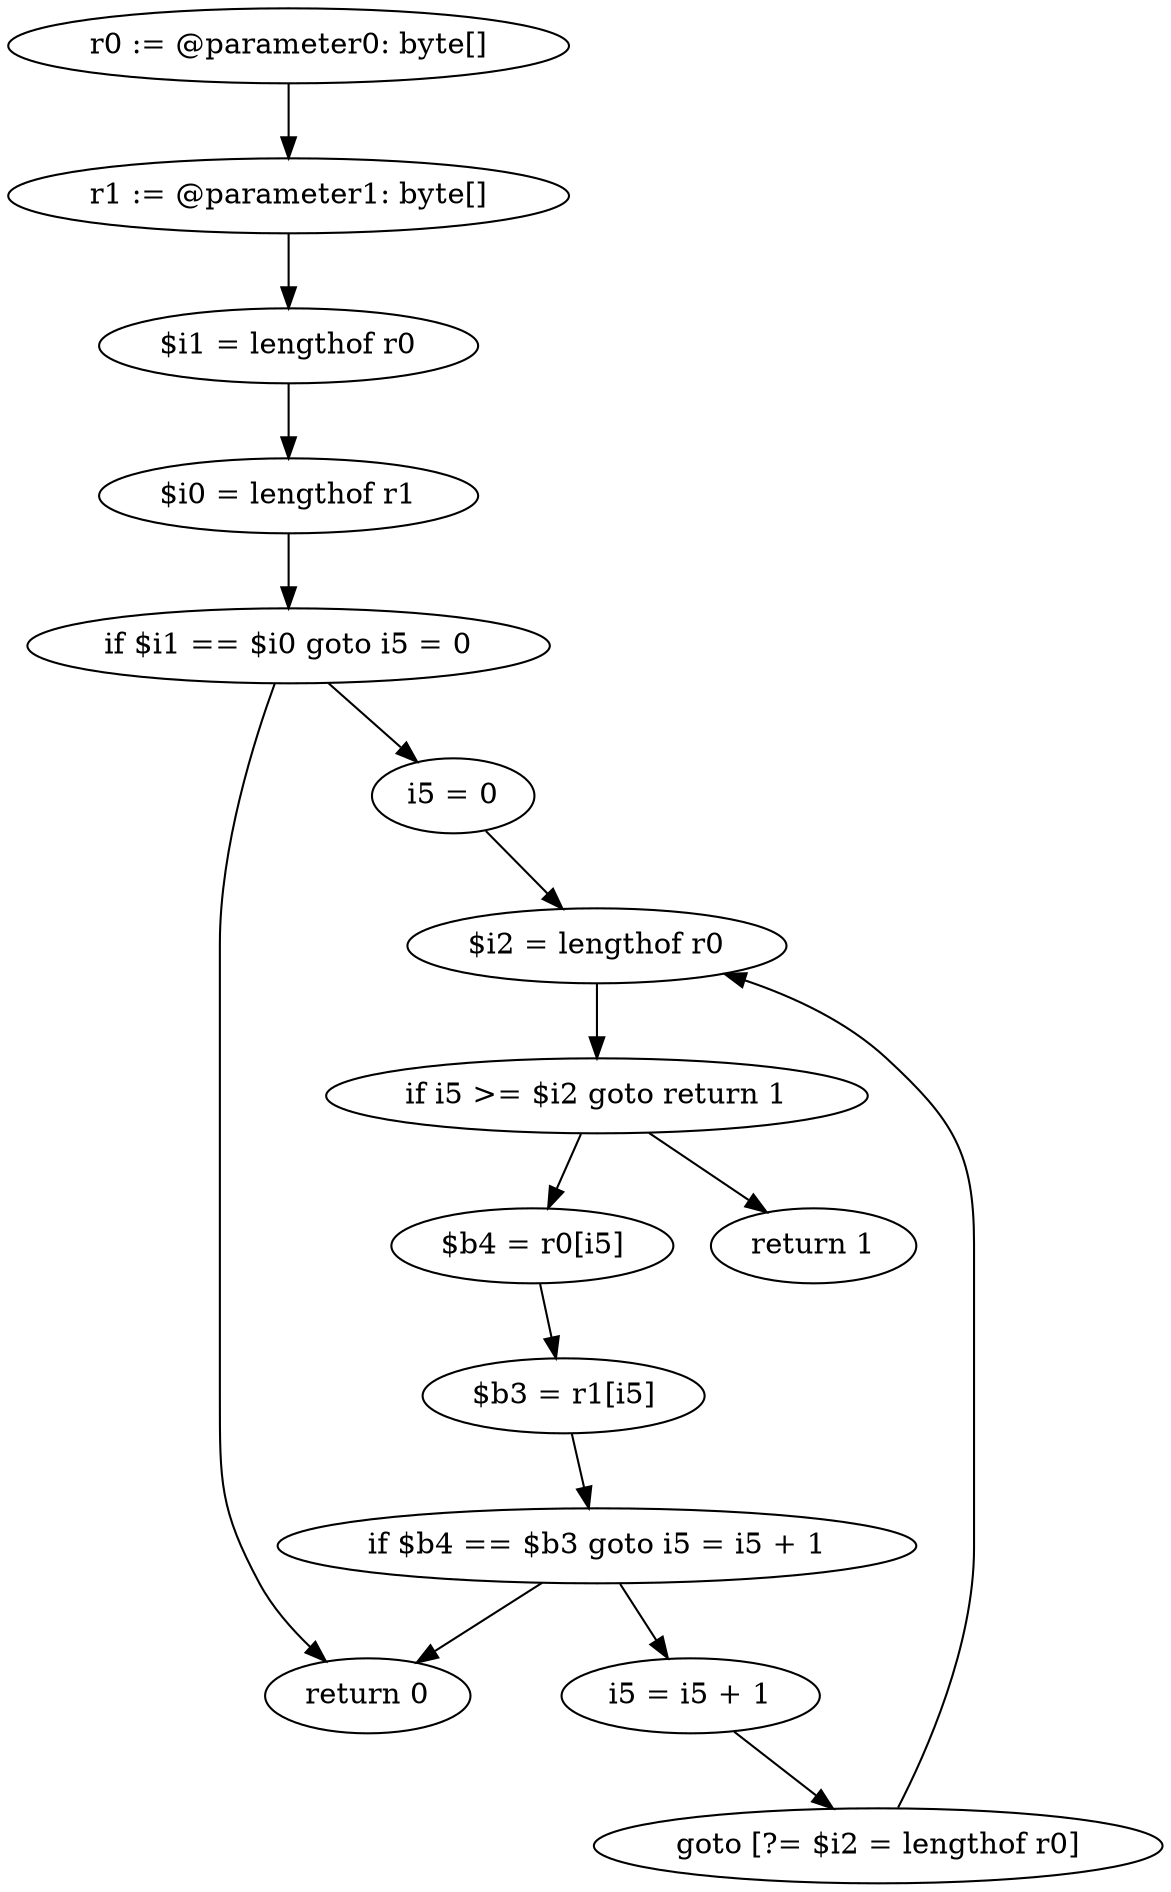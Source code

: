 digraph "unitGraph" {
    "r0 := @parameter0: byte[]"
    "r1 := @parameter1: byte[]"
    "$i1 = lengthof r0"
    "$i0 = lengthof r1"
    "if $i1 == $i0 goto i5 = 0"
    "return 0"
    "i5 = 0"
    "$i2 = lengthof r0"
    "if i5 >= $i2 goto return 1"
    "$b4 = r0[i5]"
    "$b3 = r1[i5]"
    "if $b4 == $b3 goto i5 = i5 + 1"
    "i5 = i5 + 1"
    "goto [?= $i2 = lengthof r0]"
    "return 1"
    "r0 := @parameter0: byte[]"->"r1 := @parameter1: byte[]";
    "r1 := @parameter1: byte[]"->"$i1 = lengthof r0";
    "$i1 = lengthof r0"->"$i0 = lengthof r1";
    "$i0 = lengthof r1"->"if $i1 == $i0 goto i5 = 0";
    "if $i1 == $i0 goto i5 = 0"->"return 0";
    "if $i1 == $i0 goto i5 = 0"->"i5 = 0";
    "i5 = 0"->"$i2 = lengthof r0";
    "$i2 = lengthof r0"->"if i5 >= $i2 goto return 1";
    "if i5 >= $i2 goto return 1"->"$b4 = r0[i5]";
    "if i5 >= $i2 goto return 1"->"return 1";
    "$b4 = r0[i5]"->"$b3 = r1[i5]";
    "$b3 = r1[i5]"->"if $b4 == $b3 goto i5 = i5 + 1";
    "if $b4 == $b3 goto i5 = i5 + 1"->"return 0";
    "if $b4 == $b3 goto i5 = i5 + 1"->"i5 = i5 + 1";
    "i5 = i5 + 1"->"goto [?= $i2 = lengthof r0]";
    "goto [?= $i2 = lengthof r0]"->"$i2 = lengthof r0";
}
